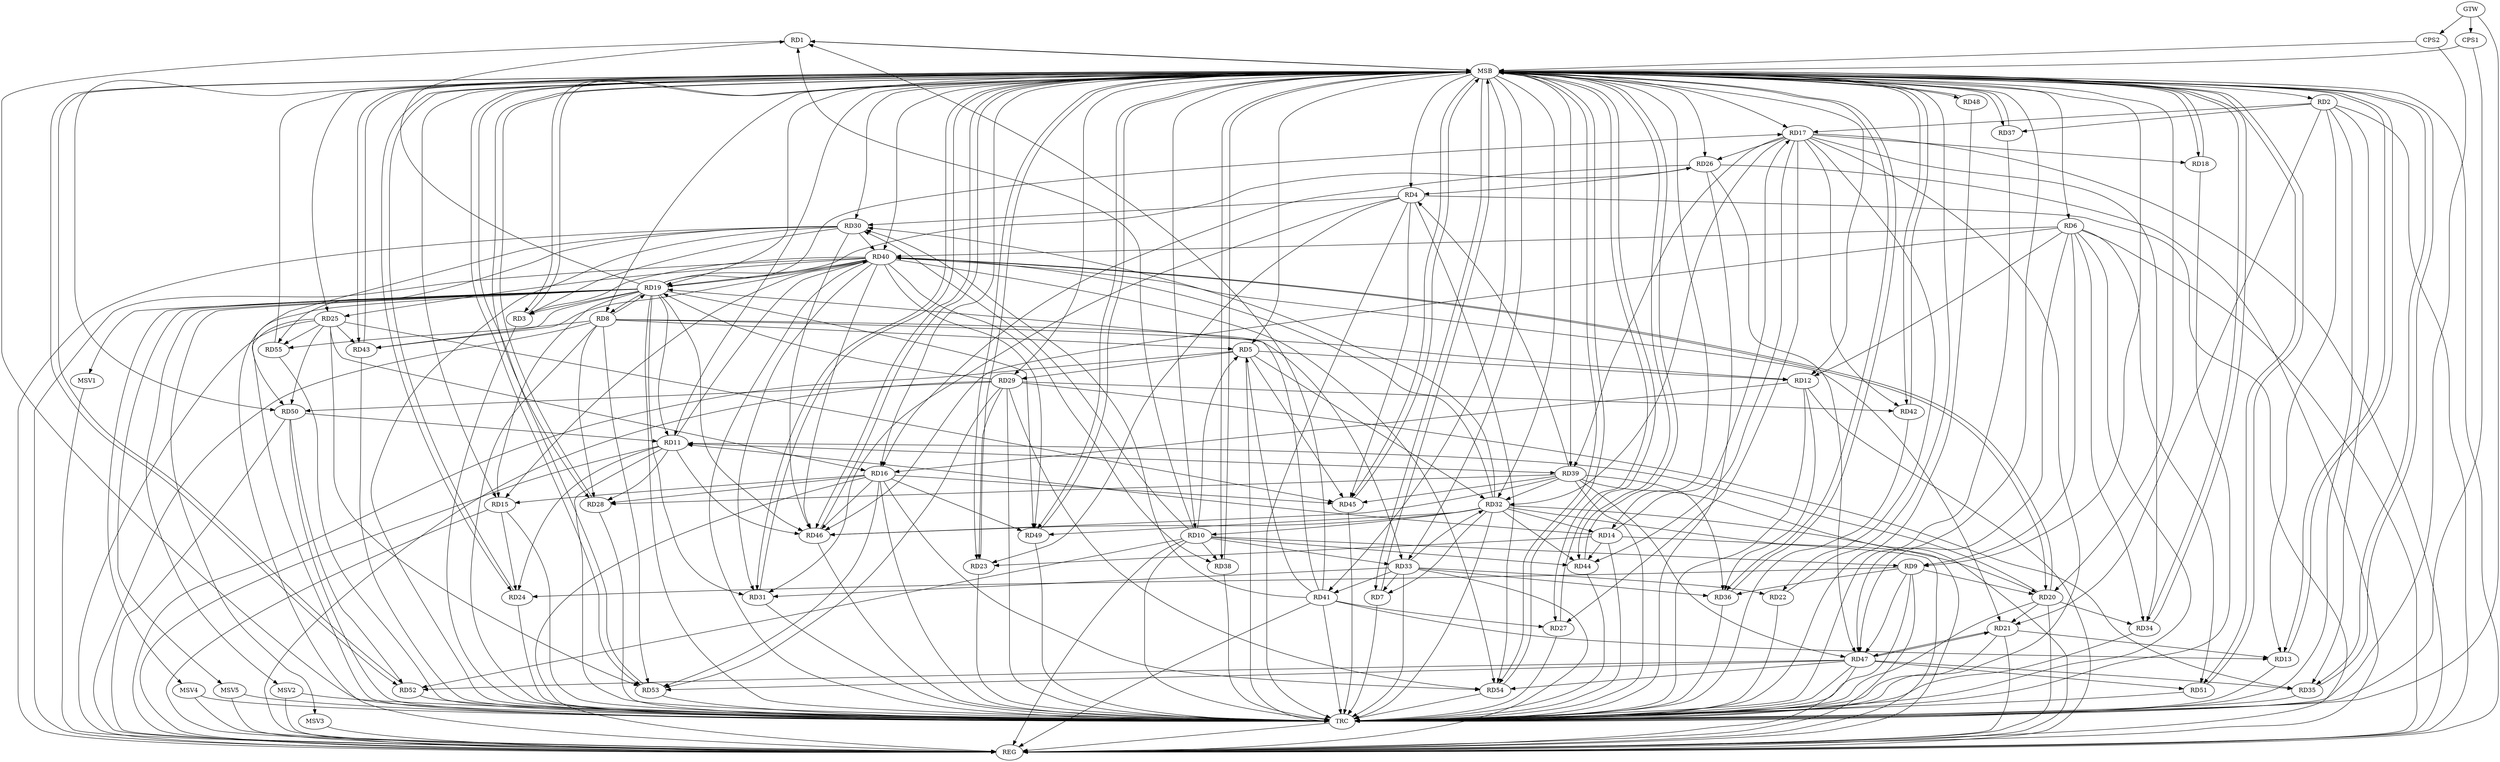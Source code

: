 strict digraph G {
  RD1 [ label="RD1" ];
  RD2 [ label="RD2" ];
  RD3 [ label="RD3" ];
  RD4 [ label="RD4" ];
  RD5 [ label="RD5" ];
  RD6 [ label="RD6" ];
  RD7 [ label="RD7" ];
  RD8 [ label="RD8" ];
  RD9 [ label="RD9" ];
  RD10 [ label="RD10" ];
  RD11 [ label="RD11" ];
  RD12 [ label="RD12" ];
  RD13 [ label="RD13" ];
  RD14 [ label="RD14" ];
  RD15 [ label="RD15" ];
  RD16 [ label="RD16" ];
  RD17 [ label="RD17" ];
  RD18 [ label="RD18" ];
  RD19 [ label="RD19" ];
  RD20 [ label="RD20" ];
  RD21 [ label="RD21" ];
  RD22 [ label="RD22" ];
  RD23 [ label="RD23" ];
  RD24 [ label="RD24" ];
  RD25 [ label="RD25" ];
  RD26 [ label="RD26" ];
  RD27 [ label="RD27" ];
  RD28 [ label="RD28" ];
  RD29 [ label="RD29" ];
  RD30 [ label="RD30" ];
  RD31 [ label="RD31" ];
  RD32 [ label="RD32" ];
  RD33 [ label="RD33" ];
  RD34 [ label="RD34" ];
  RD35 [ label="RD35" ];
  RD36 [ label="RD36" ];
  RD37 [ label="RD37" ];
  RD38 [ label="RD38" ];
  RD39 [ label="RD39" ];
  RD40 [ label="RD40" ];
  RD41 [ label="RD41" ];
  RD42 [ label="RD42" ];
  RD43 [ label="RD43" ];
  RD44 [ label="RD44" ];
  RD45 [ label="RD45" ];
  RD46 [ label="RD46" ];
  RD47 [ label="RD47" ];
  RD48 [ label="RD48" ];
  RD49 [ label="RD49" ];
  RD50 [ label="RD50" ];
  RD51 [ label="RD51" ];
  RD52 [ label="RD52" ];
  RD53 [ label="RD53" ];
  RD54 [ label="RD54" ];
  RD55 [ label="RD55" ];
  CPS1 [ label="CPS1" ];
  CPS2 [ label="CPS2" ];
  GTW [ label="GTW" ];
  REG [ label="REG" ];
  MSB [ label="MSB" ];
  TRC [ label="TRC" ];
  MSV1 [ label="MSV1" ];
  MSV2 [ label="MSV2" ];
  MSV3 [ label="MSV3" ];
  MSV4 [ label="MSV4" ];
  MSV5 [ label="MSV5" ];
  RD10 -> RD1;
  RD19 -> RD1;
  RD41 -> RD1;
  RD2 -> RD13;
  RD2 -> RD17;
  RD2 -> RD21;
  RD2 -> RD35;
  RD2 -> RD37;
  RD19 -> RD3;
  RD30 -> RD3;
  RD40 -> RD3;
  RD4 -> RD23;
  RD26 -> RD4;
  RD4 -> RD30;
  RD4 -> RD31;
  RD39 -> RD4;
  RD4 -> RD45;
  RD4 -> RD54;
  RD8 -> RD5;
  RD10 -> RD5;
  RD5 -> RD12;
  RD5 -> RD29;
  RD5 -> RD32;
  RD41 -> RD5;
  RD5 -> RD45;
  RD6 -> RD9;
  RD6 -> RD12;
  RD6 -> RD34;
  RD6 -> RD40;
  RD6 -> RD46;
  RD6 -> RD47;
  RD6 -> RD51;
  RD32 -> RD7;
  RD33 -> RD7;
  RD8 -> RD12;
  RD8 -> RD19;
  RD19 -> RD8;
  RD8 -> RD28;
  RD8 -> RD33;
  RD8 -> RD53;
  RD8 -> RD55;
  RD10 -> RD9;
  RD9 -> RD20;
  RD9 -> RD24;
  RD9 -> RD36;
  RD9 -> RD47;
  RD10 -> RD30;
  RD32 -> RD10;
  RD10 -> RD33;
  RD10 -> RD38;
  RD10 -> RD44;
  RD10 -> RD52;
  RD14 -> RD11;
  RD19 -> RD11;
  RD20 -> RD11;
  RD11 -> RD24;
  RD11 -> RD28;
  RD11 -> RD39;
  RD11 -> RD40;
  RD11 -> RD46;
  RD50 -> RD11;
  RD12 -> RD16;
  RD12 -> RD36;
  RD21 -> RD13;
  RD41 -> RD13;
  RD14 -> RD17;
  RD14 -> RD23;
  RD32 -> RD14;
  RD14 -> RD44;
  RD16 -> RD15;
  RD19 -> RD15;
  RD15 -> RD24;
  RD40 -> RD15;
  RD25 -> RD16;
  RD26 -> RD16;
  RD16 -> RD28;
  RD16 -> RD45;
  RD16 -> RD46;
  RD16 -> RD49;
  RD16 -> RD53;
  RD16 -> RD54;
  RD17 -> RD18;
  RD19 -> RD17;
  RD17 -> RD22;
  RD17 -> RD26;
  RD17 -> RD27;
  RD17 -> RD32;
  RD17 -> RD34;
  RD17 -> RD39;
  RD17 -> RD42;
  RD17 -> RD44;
  RD19 -> RD26;
  RD29 -> RD19;
  RD19 -> RD31;
  RD19 -> RD40;
  RD40 -> RD19;
  RD41 -> RD19;
  RD19 -> RD43;
  RD19 -> RD46;
  RD19 -> RD49;
  RD20 -> RD21;
  RD32 -> RD20;
  RD20 -> RD34;
  RD20 -> RD40;
  RD40 -> RD20;
  RD40 -> RD21;
  RD21 -> RD47;
  RD47 -> RD21;
  RD33 -> RD22;
  RD29 -> RD23;
  RD40 -> RD25;
  RD25 -> RD43;
  RD25 -> RD45;
  RD25 -> RD50;
  RD25 -> RD53;
  RD25 -> RD55;
  RD26 -> RD47;
  RD41 -> RD27;
  RD39 -> RD28;
  RD29 -> RD35;
  RD29 -> RD42;
  RD29 -> RD50;
  RD29 -> RD53;
  RD29 -> RD54;
  RD32 -> RD30;
  RD30 -> RD40;
  RD41 -> RD30;
  RD30 -> RD46;
  RD30 -> RD50;
  RD30 -> RD55;
  RD33 -> RD31;
  RD40 -> RD31;
  RD33 -> RD32;
  RD39 -> RD32;
  RD32 -> RD40;
  RD32 -> RD44;
  RD32 -> RD46;
  RD32 -> RD49;
  RD33 -> RD36;
  RD33 -> RD41;
  RD47 -> RD35;
  RD39 -> RD36;
  RD40 -> RD38;
  RD39 -> RD45;
  RD39 -> RD46;
  RD39 -> RD47;
  RD40 -> RD43;
  RD40 -> RD46;
  RD40 -> RD49;
  RD40 -> RD54;
  RD47 -> RD51;
  RD47 -> RD52;
  RD47 -> RD53;
  RD47 -> RD54;
  RD50 -> RD52;
  GTW -> CPS1;
  GTW -> CPS2;
  RD2 -> REG;
  RD4 -> REG;
  RD5 -> REG;
  RD6 -> REG;
  RD8 -> REG;
  RD9 -> REG;
  RD10 -> REG;
  RD11 -> REG;
  RD12 -> REG;
  RD14 -> REG;
  RD15 -> REG;
  RD16 -> REG;
  RD17 -> REG;
  RD19 -> REG;
  RD20 -> REG;
  RD21 -> REG;
  RD25 -> REG;
  RD26 -> REG;
  RD29 -> REG;
  RD30 -> REG;
  RD32 -> REG;
  RD33 -> REG;
  RD39 -> REG;
  RD40 -> REG;
  RD41 -> REG;
  RD47 -> REG;
  RD50 -> REG;
  RD1 -> MSB;
  MSB -> RD4;
  MSB -> RD5;
  MSB -> RD29;
  MSB -> RD35;
  MSB -> RD45;
  MSB -> REG;
  RD3 -> MSB;
  MSB -> RD2;
  MSB -> RD7;
  MSB -> RD11;
  MSB -> RD15;
  MSB -> RD16;
  MSB -> RD36;
  MSB -> RD44;
  MSB -> RD49;
  RD7 -> MSB;
  MSB -> RD20;
  MSB -> RD24;
  MSB -> RD26;
  MSB -> RD41;
  RD13 -> MSB;
  MSB -> RD12;
  MSB -> RD14;
  MSB -> RD19;
  MSB -> RD42;
  MSB -> RD50;
  MSB -> RD51;
  MSB -> RD53;
  MSB -> RD54;
  RD18 -> MSB;
  MSB -> RD3;
  MSB -> RD13;
  MSB -> RD34;
  RD22 -> MSB;
  MSB -> RD28;
  RD23 -> MSB;
  MSB -> RD10;
  MSB -> RD17;
  MSB -> RD27;
  MSB -> RD31;
  MSB -> RD33;
  RD24 -> MSB;
  MSB -> RD1;
  MSB -> RD38;
  RD27 -> MSB;
  MSB -> RD32;
  MSB -> RD43;
  RD28 -> MSB;
  MSB -> RD8;
  RD31 -> MSB;
  MSB -> RD9;
  MSB -> RD18;
  RD34 -> MSB;
  RD35 -> MSB;
  MSB -> RD30;
  RD36 -> MSB;
  RD37 -> MSB;
  RD38 -> MSB;
  MSB -> RD25;
  RD42 -> MSB;
  MSB -> RD46;
  RD43 -> MSB;
  MSB -> RD37;
  RD44 -> MSB;
  RD45 -> MSB;
  RD46 -> MSB;
  MSB -> RD23;
  MSB -> RD52;
  RD48 -> MSB;
  RD49 -> MSB;
  MSB -> RD6;
  MSB -> RD40;
  RD51 -> MSB;
  MSB -> RD47;
  RD52 -> MSB;
  RD53 -> MSB;
  RD54 -> MSB;
  MSB -> RD39;
  MSB -> RD48;
  RD55 -> MSB;
  CPS1 -> MSB;
  CPS2 -> MSB;
  RD1 -> TRC;
  RD2 -> TRC;
  RD3 -> TRC;
  RD4 -> TRC;
  RD5 -> TRC;
  RD6 -> TRC;
  RD7 -> TRC;
  RD8 -> TRC;
  RD9 -> TRC;
  RD10 -> TRC;
  RD11 -> TRC;
  RD12 -> TRC;
  RD13 -> TRC;
  RD14 -> TRC;
  RD15 -> TRC;
  RD16 -> TRC;
  RD17 -> TRC;
  RD18 -> TRC;
  RD19 -> TRC;
  RD20 -> TRC;
  RD21 -> TRC;
  RD22 -> TRC;
  RD23 -> TRC;
  RD24 -> TRC;
  RD25 -> TRC;
  RD26 -> TRC;
  RD27 -> TRC;
  RD28 -> TRC;
  RD29 -> TRC;
  RD30 -> TRC;
  RD31 -> TRC;
  RD32 -> TRC;
  RD33 -> TRC;
  RD34 -> TRC;
  RD35 -> TRC;
  RD36 -> TRC;
  RD37 -> TRC;
  RD38 -> TRC;
  RD39 -> TRC;
  RD40 -> TRC;
  RD41 -> TRC;
  RD42 -> TRC;
  RD43 -> TRC;
  RD44 -> TRC;
  RD45 -> TRC;
  RD46 -> TRC;
  RD47 -> TRC;
  RD48 -> TRC;
  RD49 -> TRC;
  RD50 -> TRC;
  RD51 -> TRC;
  RD52 -> TRC;
  RD53 -> TRC;
  RD54 -> TRC;
  RD55 -> TRC;
  CPS1 -> TRC;
  CPS2 -> TRC;
  GTW -> TRC;
  TRC -> REG;
  RD19 -> MSV1;
  MSV1 -> REG;
  RD19 -> MSV2;
  RD19 -> MSV3;
  RD19 -> MSV4;
  RD19 -> MSV5;
  MSV2 -> REG;
  MSV2 -> TRC;
  MSV3 -> REG;
  MSV4 -> REG;
  MSV4 -> TRC;
  MSV5 -> REG;
  MSV5 -> TRC;
}
